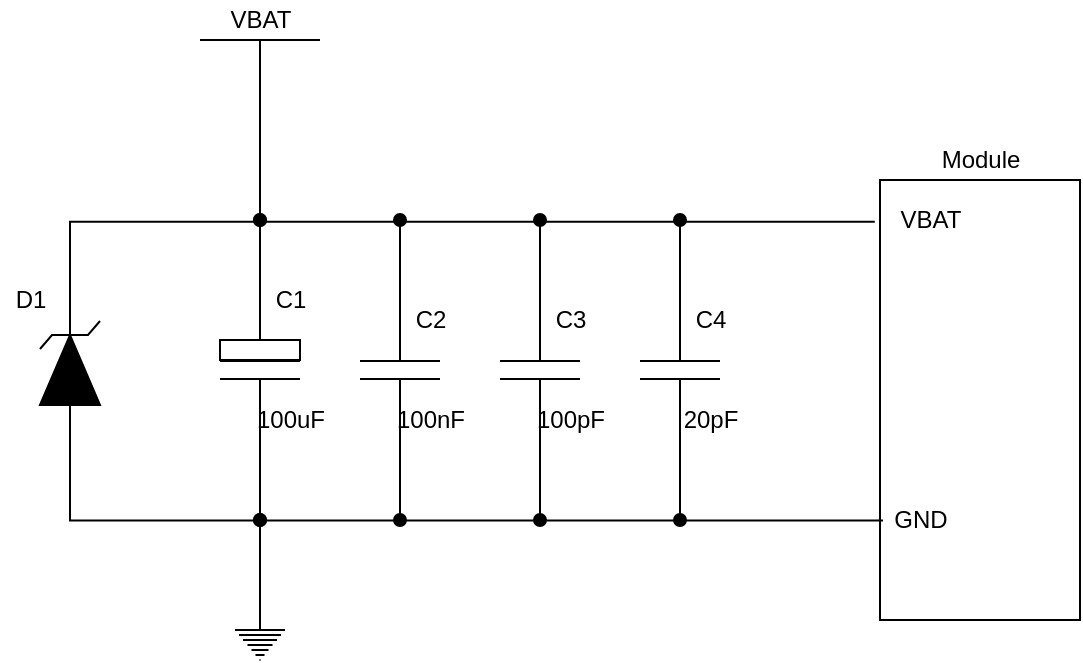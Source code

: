 <mxfile version="13.0.1" type="device" pages="3"><diagram name="Page-1" id="7e0a89b8-554c-2b80-1dc8-d5c74ca68de4"><mxGraphModel dx="1178" dy="620" grid="1" gridSize="10" guides="1" tooltips="1" connect="1" arrows="1" fold="1" page="1" pageScale="1" pageWidth="1100" pageHeight="850" background="#ffffff" math="0" shadow="0"><root><mxCell id="0"/><mxCell id="1" parent="0"/><mxCell id="-nht6atcK88t0RKvXOEn-32" style="edgeStyle=orthogonalEdgeStyle;rounded=0;orthogonalLoop=1;jettySize=auto;html=1;exitX=1;exitY=0.5;exitDx=0;exitDy=0;exitPerimeter=0;endArrow=oval;endFill=1;" parent="1" source="-nht6atcK88t0RKvXOEn-11" edge="1"><mxGeometry relative="1" as="geometry"><mxPoint x="310" y="550" as="targetPoint"/></mxGeometry></mxCell><mxCell id="-nht6atcK88t0RKvXOEn-39" style="edgeStyle=orthogonalEdgeStyle;rounded=0;orthogonalLoop=1;jettySize=auto;html=1;exitX=0;exitY=0.5;exitDx=0;exitDy=0;exitPerimeter=0;endArrow=oval;endFill=1;" parent="1" source="-nht6atcK88t0RKvXOEn-11" edge="1"><mxGeometry relative="1" as="geometry"><mxPoint x="310" y="400" as="targetPoint"/></mxGeometry></mxCell><mxCell id="-nht6atcK88t0RKvXOEn-11" value="" style="pointerEvents=1;verticalLabelPosition=bottom;shadow=0;dashed=0;align=center;html=1;verticalAlign=top;shape=mxgraph.electrical.capacitors.capacitor_1;direction=south;" parent="1" vertex="1"><mxGeometry x="290" y="430" width="40" height="90" as="geometry"/></mxCell><mxCell id="-nht6atcK88t0RKvXOEn-17" value="" style="rounded=0;whiteSpace=wrap;html=1;" parent="1" vertex="1"><mxGeometry x="290" y="460" width="40" height="10" as="geometry"/></mxCell><mxCell id="-nht6atcK88t0RKvXOEn-33" style="edgeStyle=orthogonalEdgeStyle;rounded=0;orthogonalLoop=1;jettySize=auto;html=1;exitX=1;exitY=0.5;exitDx=0;exitDy=0;exitPerimeter=0;endArrow=oval;endFill=1;" parent="1" source="-nht6atcK88t0RKvXOEn-18" edge="1"><mxGeometry relative="1" as="geometry"><mxPoint x="380" y="550" as="targetPoint"/></mxGeometry></mxCell><mxCell id="-nht6atcK88t0RKvXOEn-40" style="edgeStyle=orthogonalEdgeStyle;rounded=0;orthogonalLoop=1;jettySize=auto;html=1;exitX=0;exitY=0.5;exitDx=0;exitDy=0;exitPerimeter=0;endArrow=oval;endFill=1;" parent="1" source="-nht6atcK88t0RKvXOEn-18" edge="1"><mxGeometry relative="1" as="geometry"><mxPoint x="380" y="400" as="targetPoint"/></mxGeometry></mxCell><mxCell id="-nht6atcK88t0RKvXOEn-18" value="" style="pointerEvents=1;verticalLabelPosition=bottom;shadow=0;dashed=0;align=center;html=1;verticalAlign=top;shape=mxgraph.electrical.capacitors.capacitor_1;direction=south;" parent="1" vertex="1"><mxGeometry x="360" y="430" width="40" height="90" as="geometry"/></mxCell><mxCell id="-nht6atcK88t0RKvXOEn-34" style="edgeStyle=orthogonalEdgeStyle;rounded=0;orthogonalLoop=1;jettySize=auto;html=1;exitX=1;exitY=0.5;exitDx=0;exitDy=0;exitPerimeter=0;endArrow=oval;endFill=1;" parent="1" source="-nht6atcK88t0RKvXOEn-19" edge="1"><mxGeometry relative="1" as="geometry"><mxPoint x="450" y="550" as="targetPoint"/></mxGeometry></mxCell><mxCell id="-nht6atcK88t0RKvXOEn-41" style="edgeStyle=orthogonalEdgeStyle;rounded=0;orthogonalLoop=1;jettySize=auto;html=1;exitX=0;exitY=0.5;exitDx=0;exitDy=0;exitPerimeter=0;endArrow=oval;endFill=1;" parent="1" source="-nht6atcK88t0RKvXOEn-19" edge="1"><mxGeometry relative="1" as="geometry"><mxPoint x="450" y="400" as="targetPoint"/></mxGeometry></mxCell><mxCell id="-nht6atcK88t0RKvXOEn-19" value="" style="pointerEvents=1;verticalLabelPosition=bottom;shadow=0;dashed=0;align=center;html=1;verticalAlign=top;shape=mxgraph.electrical.capacitors.capacitor_1;direction=south;" parent="1" vertex="1"><mxGeometry x="430" y="430" width="40" height="90" as="geometry"/></mxCell><mxCell id="-nht6atcK88t0RKvXOEn-35" style="edgeStyle=orthogonalEdgeStyle;rounded=0;orthogonalLoop=1;jettySize=auto;html=1;exitX=1;exitY=0.5;exitDx=0;exitDy=0;exitPerimeter=0;endArrow=oval;endFill=1;" parent="1" source="-nht6atcK88t0RKvXOEn-20" edge="1"><mxGeometry relative="1" as="geometry"><mxPoint x="520" y="550" as="targetPoint"/></mxGeometry></mxCell><mxCell id="-nht6atcK88t0RKvXOEn-43" style="edgeStyle=orthogonalEdgeStyle;rounded=0;orthogonalLoop=1;jettySize=auto;html=1;exitX=0;exitY=0.5;exitDx=0;exitDy=0;exitPerimeter=0;endArrow=oval;endFill=1;" parent="1" source="-nht6atcK88t0RKvXOEn-20" edge="1"><mxGeometry relative="1" as="geometry"><mxPoint x="520" y="400" as="targetPoint"/></mxGeometry></mxCell><mxCell id="-nht6atcK88t0RKvXOEn-20" value="" style="pointerEvents=1;verticalLabelPosition=bottom;shadow=0;dashed=0;align=center;html=1;verticalAlign=top;shape=mxgraph.electrical.capacitors.capacitor_1;direction=south;" parent="1" vertex="1"><mxGeometry x="500" y="430" width="40" height="90" as="geometry"/></mxCell><mxCell id="-nht6atcK88t0RKvXOEn-21" value="" style="rounded=0;whiteSpace=wrap;html=1;" parent="1" vertex="1"><mxGeometry x="620" y="380" width="100" height="220" as="geometry"/></mxCell><mxCell id="-nht6atcK88t0RKvXOEn-30" style="edgeStyle=orthogonalEdgeStyle;rounded=0;orthogonalLoop=1;jettySize=auto;html=1;exitX=0;exitY=0.5;exitDx=0;exitDy=0;exitPerimeter=0;entryX=0.015;entryY=0.774;entryDx=0;entryDy=0;endArrow=none;endFill=0;entryPerimeter=0;" parent="1" source="-nht6atcK88t0RKvXOEn-22" target="-nht6atcK88t0RKvXOEn-21" edge="1"><mxGeometry relative="1" as="geometry"/></mxCell><mxCell id="-nht6atcK88t0RKvXOEn-42" style="edgeStyle=orthogonalEdgeStyle;rounded=0;orthogonalLoop=1;jettySize=auto;html=1;exitX=1;exitY=0.5;exitDx=0;exitDy=0;exitPerimeter=0;entryX=-0.026;entryY=0.095;entryDx=0;entryDy=0;entryPerimeter=0;endArrow=none;endFill=0;" parent="1" source="-nht6atcK88t0RKvXOEn-22" target="-nht6atcK88t0RKvXOEn-21" edge="1"><mxGeometry relative="1" as="geometry"><Array as="points"><mxPoint x="215" y="401"/></Array></mxGeometry></mxCell><mxCell id="-nht6atcK88t0RKvXOEn-22" value="" style="pointerEvents=1;fillColor=#000000;verticalLabelPosition=bottom;shadow=0;dashed=0;align=center;html=1;verticalAlign=top;shape=mxgraph.electrical.diodes.zener_diode_3;direction=north;" parent="1" vertex="1"><mxGeometry x="200" y="440" width="30" height="70" as="geometry"/></mxCell><mxCell id="-nht6atcK88t0RKvXOEn-37" style="edgeStyle=orthogonalEdgeStyle;rounded=0;orthogonalLoop=1;jettySize=auto;html=1;exitX=0.5;exitY=0;exitDx=0;exitDy=0;exitPerimeter=0;endArrow=oval;endFill=1;" parent="1" source="-nht6atcK88t0RKvXOEn-23" edge="1"><mxGeometry relative="1" as="geometry"><mxPoint x="310" y="550" as="targetPoint"/></mxGeometry></mxCell><mxCell id="-nht6atcK88t0RKvXOEn-23" value="" style="pointerEvents=1;verticalLabelPosition=bottom;shadow=0;dashed=0;align=center;html=1;verticalAlign=top;shape=mxgraph.electrical.signal_sources.protective_earth;" parent="1" vertex="1"><mxGeometry x="297.5" y="600" width="25" height="20" as="geometry"/></mxCell><mxCell id="-nht6atcK88t0RKvXOEn-44" value="Module" style="text;html=1;align=center;verticalAlign=middle;resizable=0;points=[];autosize=1;" parent="1" vertex="1"><mxGeometry x="645" y="360" width="50" height="20" as="geometry"/></mxCell><mxCell id="-nht6atcK88t0RKvXOEn-45" value="VBAT" style="text;html=1;align=center;verticalAlign=middle;resizable=0;points=[];autosize=1;" parent="1" vertex="1"><mxGeometry x="620" y="390" width="50" height="20" as="geometry"/></mxCell><mxCell id="-nht6atcK88t0RKvXOEn-46" value="GND" style="text;html=1;align=center;verticalAlign=middle;resizable=0;points=[];autosize=1;" parent="1" vertex="1"><mxGeometry x="620" y="540" width="40" height="20" as="geometry"/></mxCell><mxCell id="-nht6atcK88t0RKvXOEn-47" value="C4" style="text;html=1;align=center;verticalAlign=middle;resizable=0;points=[];autosize=1;" parent="1" vertex="1"><mxGeometry x="520" y="440" width="30" height="20" as="geometry"/></mxCell><mxCell id="-nht6atcK88t0RKvXOEn-48" value="C3" style="text;html=1;align=center;verticalAlign=middle;resizable=0;points=[];autosize=1;" parent="1" vertex="1"><mxGeometry x="450" y="440" width="30" height="20" as="geometry"/></mxCell><mxCell id="-nht6atcK88t0RKvXOEn-49" value="C2" style="text;html=1;align=center;verticalAlign=middle;resizable=0;points=[];autosize=1;" parent="1" vertex="1"><mxGeometry x="380" y="440" width="30" height="20" as="geometry"/></mxCell><mxCell id="-nht6atcK88t0RKvXOEn-50" value="C1" style="text;html=1;align=center;verticalAlign=middle;resizable=0;points=[];autosize=1;" parent="1" vertex="1"><mxGeometry x="310" y="430" width="30" height="20" as="geometry"/></mxCell><mxCell id="-nht6atcK88t0RKvXOEn-51" value="D1" style="text;html=1;align=center;verticalAlign=middle;resizable=0;points=[];autosize=1;" parent="1" vertex="1"><mxGeometry x="180" y="430" width="30" height="20" as="geometry"/></mxCell><mxCell id="-nht6atcK88t0RKvXOEn-52" value="100uF" style="text;html=1;align=center;verticalAlign=middle;resizable=0;points=[];autosize=1;" parent="1" vertex="1"><mxGeometry x="300" y="490" width="50" height="20" as="geometry"/></mxCell><mxCell id="-nht6atcK88t0RKvXOEn-53" value="100nF" style="text;html=1;align=center;verticalAlign=middle;resizable=0;points=[];autosize=1;" parent="1" vertex="1"><mxGeometry x="370" y="490" width="50" height="20" as="geometry"/></mxCell><mxCell id="-nht6atcK88t0RKvXOEn-54" value="100pF" style="text;html=1;align=center;verticalAlign=middle;resizable=0;points=[];autosize=1;" parent="1" vertex="1"><mxGeometry x="440" y="490" width="50" height="20" as="geometry"/></mxCell><mxCell id="-nht6atcK88t0RKvXOEn-55" value="20pF" style="text;html=1;align=center;verticalAlign=middle;resizable=0;points=[];autosize=1;" parent="1" vertex="1"><mxGeometry x="515" y="490" width="40" height="20" as="geometry"/></mxCell><mxCell id="-nht6atcK88t0RKvXOEn-57" style="edgeStyle=orthogonalEdgeStyle;rounded=0;orthogonalLoop=1;jettySize=auto;html=1;exitX=0.5;exitY=1;exitDx=0;exitDy=0;exitPerimeter=0;endArrow=oval;endFill=1;" parent="1" source="-nht6atcK88t0RKvXOEn-56" edge="1"><mxGeometry relative="1" as="geometry"><mxPoint x="310" y="400" as="targetPoint"/></mxGeometry></mxCell><mxCell id="-nht6atcK88t0RKvXOEn-56" value="&lt;div&gt;&lt;br&gt;&lt;/div&gt;&lt;div&gt;&lt;br&gt;&lt;/div&gt;" style="pointerEvents=1;verticalLabelPosition=bottom;shadow=0;dashed=0;align=center;html=1;verticalAlign=top;shape=mxgraph.electrical.signal_sources.vss2;fontSize=24;flipV=1;direction=west;" parent="1" vertex="1"><mxGeometry x="280" y="310" width="60" height="40" as="geometry"/></mxCell><mxCell id="-nht6atcK88t0RKvXOEn-58" value="VBAT" style="text;html=1;align=center;verticalAlign=middle;resizable=0;points=[];autosize=1;" parent="1" vertex="1"><mxGeometry x="285" y="290" width="50" height="20" as="geometry"/></mxCell></root></mxGraphModel></diagram><diagram id="JiBYZqUHl2VfIxqjX2a8" name="第 2 页"><mxGraphModel dx="982" dy="517" grid="1" gridSize="10" guides="1" tooltips="1" connect="1" arrows="1" fold="1" page="1" pageScale="1" pageWidth="1920" pageHeight="1200" math="0" shadow="0"><root><mxCell id="AA_MvS9tIsekVleGW2rN-0"/><mxCell id="AA_MvS9tIsekVleGW2rN-1" parent="AA_MvS9tIsekVleGW2rN-0"/><mxCell id="fXtLCvExUOCrWqk7DijV-0" value="&lt;font style=&quot;font-size: 21px&quot;&gt;Module&lt;/font&gt;" style="rounded=0;whiteSpace=wrap;html=1;" vertex="1" parent="AA_MvS9tIsekVleGW2rN-1"><mxGeometry x="220" y="370" width="190" height="350" as="geometry"/></mxCell><mxCell id="fXtLCvExUOCrWqk7DijV-6" style="edgeStyle=orthogonalEdgeStyle;rounded=0;orthogonalLoop=1;jettySize=auto;html=1;entryX=0;entryY=0.5;entryDx=0;entryDy=0;entryPerimeter=0;endArrow=none;endFill=0;endSize=5;" edge="1" parent="AA_MvS9tIsekVleGW2rN-1" source="fXtLCvExUOCrWqk7DijV-1" target="fXtLCvExUOCrWqk7DijV-2"><mxGeometry relative="1" as="geometry"/></mxCell><mxCell id="fXtLCvExUOCrWqk7DijV-1" value="&lt;font style=&quot;font-size: 21px&quot;&gt;RF_ANT&lt;/font&gt;" style="text;html=1;align=center;verticalAlign=middle;resizable=0;points=[];autosize=1;" vertex="1" parent="AA_MvS9tIsekVleGW2rN-1"><mxGeometry x="310" y="410" width="100" height="20" as="geometry"/></mxCell><mxCell id="fXtLCvExUOCrWqk7DijV-9" style="edgeStyle=orthogonalEdgeStyle;rounded=0;orthogonalLoop=1;jettySize=auto;html=1;exitX=1;exitY=0.5;exitDx=0;exitDy=0;exitPerimeter=0;entryX=0.5;entryY=1;entryDx=0;entryDy=0;entryPerimeter=0;endArrow=none;endFill=0;endSize=6;" edge="1" parent="AA_MvS9tIsekVleGW2rN-1" source="fXtLCvExUOCrWqk7DijV-2" target="fXtLCvExUOCrWqk7DijV-8"><mxGeometry relative="1" as="geometry"/></mxCell><mxCell id="fXtLCvExUOCrWqk7DijV-2" value="" style="pointerEvents=1;verticalLabelPosition=bottom;shadow=0;dashed=0;align=center;html=1;verticalAlign=top;shape=mxgraph.electrical.resistors.resistor_1;" vertex="1" parent="AA_MvS9tIsekVleGW2rN-1"><mxGeometry x="680" y="410" width="100" height="20" as="geometry"/></mxCell><mxCell id="fXtLCvExUOCrWqk7DijV-7" style="edgeStyle=orthogonalEdgeStyle;rounded=0;orthogonalLoop=1;jettySize=auto;html=1;exitX=0;exitY=0.5;exitDx=0;exitDy=0;exitPerimeter=0;endArrow=oval;endFill=1;endSize=6;" edge="1" parent="AA_MvS9tIsekVleGW2rN-1" source="fXtLCvExUOCrWqk7DijV-3"><mxGeometry relative="1" as="geometry"><mxPoint x="550" y="420" as="targetPoint"/></mxGeometry></mxCell><mxCell id="fXtLCvExUOCrWqk7DijV-3" value="" style="pointerEvents=1;verticalLabelPosition=bottom;shadow=0;dashed=0;align=center;html=1;verticalAlign=top;shape=mxgraph.electrical.capacitors.capacitor_1;direction=south;" vertex="1" parent="AA_MvS9tIsekVleGW2rN-1"><mxGeometry x="520" y="470" width="60" height="100" as="geometry"/></mxCell><mxCell id="fXtLCvExUOCrWqk7DijV-10" style="edgeStyle=orthogonalEdgeStyle;rounded=0;orthogonalLoop=1;jettySize=auto;html=1;exitX=0;exitY=0.5;exitDx=0;exitDy=0;exitPerimeter=0;endArrow=oval;endFill=1;endSize=6;" edge="1" parent="AA_MvS9tIsekVleGW2rN-1" source="fXtLCvExUOCrWqk7DijV-4"><mxGeometry relative="1" as="geometry"><mxPoint x="899.905" y="420" as="targetPoint"/></mxGeometry></mxCell><mxCell id="fXtLCvExUOCrWqk7DijV-4" value="" style="pointerEvents=1;verticalLabelPosition=bottom;shadow=0;dashed=0;align=center;html=1;verticalAlign=top;shape=mxgraph.electrical.capacitors.capacitor_1;direction=south;" vertex="1" parent="AA_MvS9tIsekVleGW2rN-1"><mxGeometry x="870" y="470" width="60" height="100" as="geometry"/></mxCell><mxCell id="fXtLCvExUOCrWqk7DijV-8" value="" style="verticalLabelPosition=bottom;shadow=0;dashed=0;align=center;html=1;verticalAlign=top;shape=mxgraph.electrical.radio.aerial_-_antenna_1;" vertex="1" parent="AA_MvS9tIsekVleGW2rN-1"><mxGeometry x="1020" y="270" width="80" height="100" as="geometry"/></mxCell><mxCell id="fXtLCvExUOCrWqk7DijV-13" style="edgeStyle=orthogonalEdgeStyle;rounded=0;orthogonalLoop=1;jettySize=auto;html=1;exitX=0.5;exitY=0;exitDx=0;exitDy=0;exitPerimeter=0;entryX=1;entryY=0.5;entryDx=0;entryDy=0;entryPerimeter=0;endArrow=none;endFill=0;endSize=6;" edge="1" parent="AA_MvS9tIsekVleGW2rN-1" source="fXtLCvExUOCrWqk7DijV-11" target="fXtLCvExUOCrWqk7DijV-3"><mxGeometry relative="1" as="geometry"/></mxCell><mxCell id="fXtLCvExUOCrWqk7DijV-11" value="" style="pointerEvents=1;verticalLabelPosition=bottom;shadow=0;dashed=0;align=center;html=1;verticalAlign=top;shape=mxgraph.electrical.signal_sources.protective_earth;" vertex="1" parent="AA_MvS9tIsekVleGW2rN-1"><mxGeometry x="537.5" y="630" width="25" height="20" as="geometry"/></mxCell><mxCell id="fXtLCvExUOCrWqk7DijV-14" style="edgeStyle=orthogonalEdgeStyle;rounded=0;orthogonalLoop=1;jettySize=auto;html=1;exitX=0.5;exitY=0;exitDx=0;exitDy=0;exitPerimeter=0;entryX=1;entryY=0.5;entryDx=0;entryDy=0;entryPerimeter=0;endArrow=none;endFill=0;endSize=6;" edge="1" parent="AA_MvS9tIsekVleGW2rN-1" source="fXtLCvExUOCrWqk7DijV-12" target="fXtLCvExUOCrWqk7DijV-4"><mxGeometry relative="1" as="geometry"/></mxCell><mxCell id="fXtLCvExUOCrWqk7DijV-12" value="" style="pointerEvents=1;verticalLabelPosition=bottom;shadow=0;dashed=0;align=center;html=1;verticalAlign=top;shape=mxgraph.electrical.signal_sources.protective_earth;" vertex="1" parent="AA_MvS9tIsekVleGW2rN-1"><mxGeometry x="887.5" y="630" width="25" height="20" as="geometry"/></mxCell><mxCell id="fXtLCvExUOCrWqk7DijV-15" value="&lt;font style=&quot;font-size: 17px&quot;&gt;C1&lt;/font&gt;" style="text;html=1;align=center;verticalAlign=middle;resizable=0;points=[];autosize=1;" vertex="1" parent="AA_MvS9tIsekVleGW2rN-1"><mxGeometry x="550" y="491" width="40" height="20" as="geometry"/></mxCell><mxCell id="fXtLCvExUOCrWqk7DijV-16" value="&lt;font style=&quot;font-size: 17px&quot;&gt;C2&lt;/font&gt;" style="text;html=1;align=center;verticalAlign=middle;resizable=0;points=[];autosize=1;" vertex="1" parent="AA_MvS9tIsekVleGW2rN-1"><mxGeometry x="900" y="491" width="40" height="20" as="geometry"/></mxCell><mxCell id="fXtLCvExUOCrWqk7DijV-17" value="&lt;font style=&quot;font-size: 21px&quot;&gt;R1&lt;/font&gt;" style="text;html=1;align=center;verticalAlign=middle;resizable=0;points=[];autosize=1;" vertex="1" parent="AA_MvS9tIsekVleGW2rN-1"><mxGeometry x="710" y="380" width="40" height="20" as="geometry"/></mxCell></root></mxGraphModel></diagram><diagram id="clNl_Usp6AxbOD-i8I1B" name="第 3 页"><mxGraphModel dx="2062" dy="1120" grid="1" gridSize="10" guides="1" tooltips="1" connect="1" arrows="1" fold="1" page="1" pageScale="1" pageWidth="1920" pageHeight="1200" math="0" shadow="0"><root><mxCell id="cnzqDa5E96_Pq7a4TCQj-0"/><mxCell id="cnzqDa5E96_Pq7a4TCQj-1" parent="cnzqDa5E96_Pq7a4TCQj-0"/><mxCell id="_hYvWA4gfHY-aXkjFf21-1" value="" style="rounded=0;whiteSpace=wrap;html=1;" vertex="1" parent="cnzqDa5E96_Pq7a4TCQj-1"><mxGeometry x="410" y="410" width="120" height="230" as="geometry"/></mxCell><mxCell id="_hYvWA4gfHY-aXkjFf21-59" style="edgeStyle=orthogonalEdgeStyle;rounded=0;orthogonalLoop=1;jettySize=auto;html=1;entryX=0;entryY=0.5;entryDx=0;entryDy=0;entryPerimeter=0;endArrow=none;endFill=0;endSize=6;" edge="1" parent="cnzqDa5E96_Pq7a4TCQj-1" source="_hYvWA4gfHY-aXkjFf21-7" target="_hYvWA4gfHY-aXkjFf21-19"><mxGeometry relative="1" as="geometry"/></mxCell><mxCell id="_hYvWA4gfHY-aXkjFf21-7" value="&lt;div&gt;USIM_DATA&lt;/div&gt;" style="text;html=1;align=center;verticalAlign=middle;resizable=0;points=[];autosize=1;" vertex="1" parent="cnzqDa5E96_Pq7a4TCQj-1"><mxGeometry x="450" y="590" width="80" height="20" as="geometry"/></mxCell><mxCell id="_hYvWA4gfHY-aXkjFf21-54" style="edgeStyle=orthogonalEdgeStyle;rounded=0;orthogonalLoop=1;jettySize=auto;html=1;entryX=0;entryY=0.5;entryDx=0;entryDy=0;entryPerimeter=0;endArrow=none;endFill=0;endSize=6;" edge="1" parent="cnzqDa5E96_Pq7a4TCQj-1" source="_hYvWA4gfHY-aXkjFf21-11" target="_hYvWA4gfHY-aXkjFf21-16"><mxGeometry relative="1" as="geometry"/></mxCell><mxCell id="_hYvWA4gfHY-aXkjFf21-11" value="USIM_RST" style="text;html=1;align=center;verticalAlign=middle;resizable=0;points=[];autosize=1;" vertex="1" parent="cnzqDa5E96_Pq7a4TCQj-1"><mxGeometry x="450" y="500" width="80" height="20" as="geometry"/></mxCell><mxCell id="_hYvWA4gfHY-aXkjFf21-52" style="edgeStyle=orthogonalEdgeStyle;rounded=0;orthogonalLoop=1;jettySize=auto;html=1;endArrow=none;endFill=0;endSize=6;" edge="1" parent="cnzqDa5E96_Pq7a4TCQj-1" source="_hYvWA4gfHY-aXkjFf21-13" target="_hYvWA4gfHY-aXkjFf21-45"><mxGeometry relative="1" as="geometry"/></mxCell><mxCell id="_hYvWA4gfHY-aXkjFf21-13" value="USIM_VDD" style="text;html=1;align=center;verticalAlign=middle;resizable=0;points=[];autosize=1;" vertex="1" parent="cnzqDa5E96_Pq7a4TCQj-1"><mxGeometry x="450" y="460" width="80" height="20" as="geometry"/></mxCell><mxCell id="_hYvWA4gfHY-aXkjFf21-51" style="edgeStyle=orthogonalEdgeStyle;rounded=0;orthogonalLoop=1;jettySize=auto;html=1;endArrow=none;endFill=0;endSize=6;" edge="1" parent="cnzqDa5E96_Pq7a4TCQj-1" source="_hYvWA4gfHY-aXkjFf21-14" target="_hYvWA4gfHY-aXkjFf21-48"><mxGeometry relative="1" as="geometry"/></mxCell><mxCell id="_hYvWA4gfHY-aXkjFf21-14" value="USIM_GND" style="text;html=1;align=center;verticalAlign=middle;resizable=0;points=[];autosize=1;" vertex="1" parent="cnzqDa5E96_Pq7a4TCQj-1"><mxGeometry x="450" y="420" width="80" height="20" as="geometry"/></mxCell><mxCell id="_hYvWA4gfHY-aXkjFf21-60" style="edgeStyle=orthogonalEdgeStyle;rounded=0;orthogonalLoop=1;jettySize=auto;html=1;entryX=0;entryY=0.5;entryDx=0;entryDy=0;entryPerimeter=0;endArrow=none;endFill=0;endSize=6;" edge="1" parent="cnzqDa5E96_Pq7a4TCQj-1" source="_hYvWA4gfHY-aXkjFf21-15" target="_hYvWA4gfHY-aXkjFf21-18"><mxGeometry relative="1" as="geometry"/></mxCell><mxCell id="_hYvWA4gfHY-aXkjFf21-15" value="USIM_CLK" style="text;html=1;align=center;verticalAlign=middle;resizable=0;points=[];autosize=1;" vertex="1" parent="cnzqDa5E96_Pq7a4TCQj-1"><mxGeometry x="450" y="540" width="80" height="20" as="geometry"/></mxCell><mxCell id="_hYvWA4gfHY-aXkjFf21-55" style="edgeStyle=orthogonalEdgeStyle;rounded=0;orthogonalLoop=1;jettySize=auto;html=1;exitX=1;exitY=0.5;exitDx=0;exitDy=0;exitPerimeter=0;endArrow=none;endFill=0;endSize=6;" edge="1" parent="cnzqDa5E96_Pq7a4TCQj-1" source="_hYvWA4gfHY-aXkjFf21-16" target="_hYvWA4gfHY-aXkjFf21-46"><mxGeometry relative="1" as="geometry"/></mxCell><mxCell id="_hYvWA4gfHY-aXkjFf21-16" value="" style="pointerEvents=1;verticalLabelPosition=bottom;shadow=0;dashed=0;align=center;html=1;verticalAlign=top;shape=mxgraph.electrical.resistors.resistor_1;" vertex="1" parent="cnzqDa5E96_Pq7a4TCQj-1"><mxGeometry x="650" y="502.5" width="60" height="15" as="geometry"/></mxCell><mxCell id="_hYvWA4gfHY-aXkjFf21-58" style="edgeStyle=orthogonalEdgeStyle;rounded=0;orthogonalLoop=1;jettySize=auto;html=1;endArrow=none;endFill=0;endSize=6;" edge="1" parent="cnzqDa5E96_Pq7a4TCQj-1" source="_hYvWA4gfHY-aXkjFf21-18" target="_hYvWA4gfHY-aXkjFf21-47"><mxGeometry relative="1" as="geometry"/></mxCell><mxCell id="_hYvWA4gfHY-aXkjFf21-18" value="" style="pointerEvents=1;verticalLabelPosition=bottom;shadow=0;dashed=0;align=center;html=1;verticalAlign=top;shape=mxgraph.electrical.resistors.resistor_1;" vertex="1" parent="cnzqDa5E96_Pq7a4TCQj-1"><mxGeometry x="650" y="542.5" width="60" height="15" as="geometry"/></mxCell><mxCell id="_hYvWA4gfHY-aXkjFf21-61" style="edgeStyle=orthogonalEdgeStyle;rounded=0;orthogonalLoop=1;jettySize=auto;html=1;endArrow=none;endFill=0;endSize=6;" edge="1" parent="cnzqDa5E96_Pq7a4TCQj-1" source="_hYvWA4gfHY-aXkjFf21-19" target="_hYvWA4gfHY-aXkjFf21-50"><mxGeometry relative="1" as="geometry"/></mxCell><mxCell id="_hYvWA4gfHY-aXkjFf21-19" value="" style="pointerEvents=1;verticalLabelPosition=bottom;shadow=0;dashed=0;align=center;html=1;verticalAlign=top;shape=mxgraph.electrical.resistors.resistor_1;" vertex="1" parent="cnzqDa5E96_Pq7a4TCQj-1"><mxGeometry x="650" y="593" width="60" height="15" as="geometry"/></mxCell><mxCell id="_hYvWA4gfHY-aXkjFf21-62" style="edgeStyle=orthogonalEdgeStyle;rounded=0;orthogonalLoop=1;jettySize=auto;html=1;exitX=0;exitY=0.5;exitDx=0;exitDy=0;exitPerimeter=0;endArrow=oval;endFill=1;endSize=6;" edge="1" parent="cnzqDa5E96_Pq7a4TCQj-1" source="_hYvWA4gfHY-aXkjFf21-27"><mxGeometry relative="1" as="geometry"><mxPoint x="750" y="600" as="targetPoint"/><Array as="points"><mxPoint x="750" y="610"/><mxPoint x="750" y="610"/></Array></mxGeometry></mxCell><mxCell id="_hYvWA4gfHY-aXkjFf21-27" value="" style="pointerEvents=1;verticalLabelPosition=bottom;shadow=0;dashed=0;align=center;html=1;verticalAlign=top;shape=mxgraph.electrical.capacitors.capacitor_1;direction=south;" vertex="1" parent="cnzqDa5E96_Pq7a4TCQj-1"><mxGeometry x="740" y="640" width="20" height="40" as="geometry"/></mxCell><mxCell id="_hYvWA4gfHY-aXkjFf21-63" style="edgeStyle=orthogonalEdgeStyle;rounded=0;orthogonalLoop=1;jettySize=auto;html=1;exitX=0.15;exitY=0.5;exitDx=0;exitDy=0;exitPerimeter=0;endArrow=oval;endFill=1;endSize=6;" edge="1" parent="cnzqDa5E96_Pq7a4TCQj-1" source="_hYvWA4gfHY-aXkjFf21-28"><mxGeometry relative="1" as="geometry"><mxPoint x="790" y="550" as="targetPoint"/><Array as="points"/></mxGeometry></mxCell><mxCell id="_hYvWA4gfHY-aXkjFf21-28" value="" style="pointerEvents=1;verticalLabelPosition=bottom;shadow=0;dashed=0;align=center;html=1;verticalAlign=top;shape=mxgraph.electrical.capacitors.capacitor_1;direction=south;" vertex="1" parent="cnzqDa5E96_Pq7a4TCQj-1"><mxGeometry x="780" y="640" width="20" height="40" as="geometry"/></mxCell><mxCell id="_hYvWA4gfHY-aXkjFf21-64" style="edgeStyle=orthogonalEdgeStyle;rounded=0;orthogonalLoop=1;jettySize=auto;html=1;exitX=0;exitY=0.5;exitDx=0;exitDy=0;exitPerimeter=0;endArrow=oval;endFill=1;endSize=6;" edge="1" parent="cnzqDa5E96_Pq7a4TCQj-1" source="_hYvWA4gfHY-aXkjFf21-29"><mxGeometry relative="1" as="geometry"><mxPoint x="830" y="510" as="targetPoint"/></mxGeometry></mxCell><mxCell id="_hYvWA4gfHY-aXkjFf21-29" value="" style="pointerEvents=1;verticalLabelPosition=bottom;shadow=0;dashed=0;align=center;html=1;verticalAlign=top;shape=mxgraph.electrical.capacitors.capacitor_1;direction=south;" vertex="1" parent="cnzqDa5E96_Pq7a4TCQj-1"><mxGeometry x="820" y="640" width="20" height="40" as="geometry"/></mxCell><mxCell id="_hYvWA4gfHY-aXkjFf21-31" value="" style="rounded=0;whiteSpace=wrap;html=1;" vertex="1" parent="cnzqDa5E96_Pq7a4TCQj-1"><mxGeometry x="870" y="632.5" width="60" height="55" as="geometry"/></mxCell><mxCell id="_hYvWA4gfHY-aXkjFf21-33" value="" style="pointerEvents=1;fillColor=#000000;verticalLabelPosition=bottom;shadow=0;dashed=0;align=center;html=1;verticalAlign=top;shape=mxgraph.electrical.diodes.zener_diode_3;direction=north;" vertex="1" parent="cnzqDa5E96_Pq7a4TCQj-1"><mxGeometry x="890" y="635" width="20" height="40" as="geometry"/></mxCell><mxCell id="_hYvWA4gfHY-aXkjFf21-34" value="" style="pointerEvents=1;verticalLabelPosition=bottom;shadow=0;dashed=0;align=center;html=1;verticalAlign=top;shape=mxgraph.electrical.capacitors.capacitor_1;direction=south;" vertex="1" parent="cnzqDa5E96_Pq7a4TCQj-1"><mxGeometry x="890" y="430" width="20" height="40" as="geometry"/></mxCell><mxCell id="_hYvWA4gfHY-aXkjFf21-40" style="edgeStyle=orthogonalEdgeStyle;rounded=0;orthogonalLoop=1;jettySize=auto;html=1;exitX=0.5;exitY=0;exitDx=0;exitDy=0;exitPerimeter=0;entryX=0;entryY=0.5;entryDx=0;entryDy=0;entryPerimeter=0;endArrow=none;endFill=0;endSize=6;" edge="1" parent="cnzqDa5E96_Pq7a4TCQj-1" source="_hYvWA4gfHY-aXkjFf21-35" target="_hYvWA4gfHY-aXkjFf21-33"><mxGeometry relative="1" as="geometry"/></mxCell><mxCell id="_hYvWA4gfHY-aXkjFf21-35" value="" style="pointerEvents=1;verticalLabelPosition=bottom;shadow=0;dashed=0;align=center;html=1;verticalAlign=top;shape=mxgraph.electrical.signal_sources.protective_earth;" vertex="1" parent="cnzqDa5E96_Pq7a4TCQj-1"><mxGeometry x="887.5" y="710" width="25" height="20" as="geometry"/></mxCell><mxCell id="_hYvWA4gfHY-aXkjFf21-41" style="edgeStyle=orthogonalEdgeStyle;rounded=0;orthogonalLoop=1;jettySize=auto;html=1;exitX=0.5;exitY=0;exitDx=0;exitDy=0;exitPerimeter=0;entryX=1;entryY=0.5;entryDx=0;entryDy=0;entryPerimeter=0;endArrow=none;endFill=0;endSize=6;" edge="1" parent="cnzqDa5E96_Pq7a4TCQj-1" source="_hYvWA4gfHY-aXkjFf21-36" target="_hYvWA4gfHY-aXkjFf21-29"><mxGeometry relative="1" as="geometry"/></mxCell><mxCell id="_hYvWA4gfHY-aXkjFf21-36" value="" style="pointerEvents=1;verticalLabelPosition=bottom;shadow=0;dashed=0;align=center;html=1;verticalAlign=top;shape=mxgraph.electrical.signal_sources.protective_earth;" vertex="1" parent="cnzqDa5E96_Pq7a4TCQj-1"><mxGeometry x="817.5" y="710" width="25" height="20" as="geometry"/></mxCell><mxCell id="_hYvWA4gfHY-aXkjFf21-42" style="edgeStyle=orthogonalEdgeStyle;rounded=0;orthogonalLoop=1;jettySize=auto;html=1;exitX=0.5;exitY=0;exitDx=0;exitDy=0;exitPerimeter=0;endArrow=none;endFill=0;endSize=6;entryX=1;entryY=0.5;entryDx=0;entryDy=0;entryPerimeter=0;" edge="1" parent="cnzqDa5E96_Pq7a4TCQj-1" source="_hYvWA4gfHY-aXkjFf21-37" target="_hYvWA4gfHY-aXkjFf21-28"><mxGeometry relative="1" as="geometry"><mxPoint x="790" y="690" as="targetPoint"/></mxGeometry></mxCell><mxCell id="_hYvWA4gfHY-aXkjFf21-37" value="" style="pointerEvents=1;verticalLabelPosition=bottom;shadow=0;dashed=0;align=center;html=1;verticalAlign=top;shape=mxgraph.electrical.signal_sources.protective_earth;" vertex="1" parent="cnzqDa5E96_Pq7a4TCQj-1"><mxGeometry x="777.5" y="710" width="25" height="20" as="geometry"/></mxCell><mxCell id="_hYvWA4gfHY-aXkjFf21-43" style="edgeStyle=orthogonalEdgeStyle;rounded=0;orthogonalLoop=1;jettySize=auto;html=1;exitX=0.5;exitY=0;exitDx=0;exitDy=0;exitPerimeter=0;entryX=1;entryY=0.5;entryDx=0;entryDy=0;entryPerimeter=0;endArrow=none;endFill=0;endSize=6;" edge="1" parent="cnzqDa5E96_Pq7a4TCQj-1" source="_hYvWA4gfHY-aXkjFf21-38" target="_hYvWA4gfHY-aXkjFf21-27"><mxGeometry relative="1" as="geometry"/></mxCell><mxCell id="_hYvWA4gfHY-aXkjFf21-38" value="" style="pointerEvents=1;verticalLabelPosition=bottom;shadow=0;dashed=0;align=center;html=1;verticalAlign=top;shape=mxgraph.electrical.signal_sources.protective_earth;" vertex="1" parent="cnzqDa5E96_Pq7a4TCQj-1"><mxGeometry x="737.5" y="710" width="25" height="20" as="geometry"/></mxCell><mxCell id="_hYvWA4gfHY-aXkjFf21-44" value="" style="rounded=0;whiteSpace=wrap;html=1;" vertex="1" parent="cnzqDa5E96_Pq7a4TCQj-1"><mxGeometry x="990" y="460" width="120" height="100" as="geometry"/></mxCell><mxCell id="_hYvWA4gfHY-aXkjFf21-45" value="VCC" style="text;html=1;align=center;verticalAlign=middle;resizable=0;points=[];autosize=1;" vertex="1" parent="cnzqDa5E96_Pq7a4TCQj-1"><mxGeometry x="990" y="460" width="40" height="20" as="geometry"/></mxCell><mxCell id="_hYvWA4gfHY-aXkjFf21-46" value="RST" style="text;html=1;align=center;verticalAlign=middle;resizable=0;points=[];autosize=1;" vertex="1" parent="cnzqDa5E96_Pq7a4TCQj-1"><mxGeometry x="990" y="500" width="40" height="20" as="geometry"/></mxCell><mxCell id="_hYvWA4gfHY-aXkjFf21-47" value="&lt;div&gt;CLK&lt;/div&gt;" style="text;html=1;align=center;verticalAlign=middle;resizable=0;points=[];autosize=1;" vertex="1" parent="cnzqDa5E96_Pq7a4TCQj-1"><mxGeometry x="990" y="540" width="40" height="20" as="geometry"/></mxCell><mxCell id="_hYvWA4gfHY-aXkjFf21-48" value="GND" style="text;html=1;align=center;verticalAlign=middle;resizable=0;points=[];autosize=1;" vertex="1" parent="cnzqDa5E96_Pq7a4TCQj-1"><mxGeometry x="1075" y="460" width="40" height="20" as="geometry"/></mxCell><mxCell id="_hYvWA4gfHY-aXkjFf21-49" value="&lt;div&gt;VPP&lt;/div&gt;" style="text;html=1;align=center;verticalAlign=middle;resizable=0;points=[];autosize=1;" vertex="1" parent="cnzqDa5E96_Pq7a4TCQj-1"><mxGeometry x="1075" y="500" width="40" height="20" as="geometry"/></mxCell><mxCell id="_hYvWA4gfHY-aXkjFf21-50" value="IO" style="text;html=1;align=center;verticalAlign=middle;resizable=0;points=[];autosize=1;" vertex="1" parent="cnzqDa5E96_Pq7a4TCQj-1"><mxGeometry x="1080" y="540" width="30" height="20" as="geometry"/></mxCell><mxCell id="_hYvWA4gfHY-aXkjFf21-65" value="" style="endArrow=circle;html=1;exitX=0.167;exitY=0;exitDx=0;exitDy=0;exitPerimeter=0;endFill=1;endSize=2;strokeWidth=1;" edge="1" parent="cnzqDa5E96_Pq7a4TCQj-1" source="_hYvWA4gfHY-aXkjFf21-31"><mxGeometry width="50" height="50" relative="1" as="geometry"><mxPoint x="730" y="610" as="sourcePoint"/><mxPoint x="880" y="600" as="targetPoint"/></mxGeometry></mxCell><mxCell id="_hYvWA4gfHY-aXkjFf21-67" value="" style="endArrow=oval;html=1;exitX=0.613;exitY=-0.007;exitDx=0;exitDy=0;exitPerimeter=0;endSize=6;endFill=1;" edge="1" parent="cnzqDa5E96_Pq7a4TCQj-1" source="_hYvWA4gfHY-aXkjFf21-31"><mxGeometry width="50" height="50" relative="1" as="geometry"><mxPoint x="900" y="628" as="sourcePoint"/><mxPoint x="907" y="510" as="targetPoint"/></mxGeometry></mxCell><mxCell id="_hYvWA4gfHY-aXkjFf21-68" value="" style="endArrow=oval;html=1;exitX=0.844;exitY=0.002;exitDx=0;exitDy=0;exitPerimeter=0;endSize=6;endFill=1;" edge="1" parent="cnzqDa5E96_Pq7a4TCQj-1" source="_hYvWA4gfHY-aXkjFf21-31"><mxGeometry width="50" height="50" relative="1" as="geometry"><mxPoint x="910" y="643.325" as="sourcePoint"/><mxPoint x="921" y="470" as="targetPoint"/></mxGeometry></mxCell><mxCell id="_hYvWA4gfHY-aXkjFf21-69" value="" style="endArrow=oval;html=1;exitX=0.395;exitY=-0.024;exitDx=0;exitDy=0;exitPerimeter=0;endSize=6;endFill=1;" edge="1" parent="cnzqDa5E96_Pq7a4TCQj-1" source="_hYvWA4gfHY-aXkjFf21-31"><mxGeometry width="50" height="50" relative="1" as="geometry"><mxPoint x="920" y="653.325" as="sourcePoint"/><mxPoint x="894" y="550" as="targetPoint"/></mxGeometry></mxCell><mxCell id="_hYvWA4gfHY-aXkjFf21-72" value="100nF" style="text;html=1;align=center;verticalAlign=middle;resizable=0;points=[];autosize=1;" vertex="1" parent="cnzqDa5E96_Pq7a4TCQj-1"><mxGeometry x="837.5" y="440" width="50" height="20" as="geometry"/></mxCell><mxCell id="_hYvWA4gfHY-aXkjFf21-73" value="22R" style="text;html=1;align=center;verticalAlign=middle;resizable=0;points=[];autosize=1;" vertex="1" parent="cnzqDa5E96_Pq7a4TCQj-1"><mxGeometry x="660" y="520" width="40" height="20" as="geometry"/></mxCell><mxCell id="_hYvWA4gfHY-aXkjFf21-76" value="22R" style="text;html=1;align=center;verticalAlign=middle;resizable=0;points=[];autosize=1;" vertex="1" parent="cnzqDa5E96_Pq7a4TCQj-1"><mxGeometry x="660" y="480" width="40" height="20" as="geometry"/></mxCell><mxCell id="_hYvWA4gfHY-aXkjFf21-77" value="22R" style="text;html=1;align=center;verticalAlign=middle;resizable=0;points=[];autosize=1;" vertex="1" parent="cnzqDa5E96_Pq7a4TCQj-1"><mxGeometry x="660" y="573" width="40" height="20" as="geometry"/></mxCell><mxCell id="_hYvWA4gfHY-aXkjFf21-78" value="33pF" style="text;html=1;align=center;verticalAlign=middle;resizable=0;points=[];autosize=1;" vertex="1" parent="cnzqDa5E96_Pq7a4TCQj-1"><mxGeometry x="750" y="660" width="40" height="20" as="geometry"/></mxCell><mxCell id="_hYvWA4gfHY-aXkjFf21-83" value="33pF" style="text;html=1;align=center;verticalAlign=middle;resizable=0;points=[];autosize=1;" vertex="1" parent="cnzqDa5E96_Pq7a4TCQj-1"><mxGeometry x="710" y="660" width="40" height="20" as="geometry"/></mxCell><mxCell id="_hYvWA4gfHY-aXkjFf21-87" value="33pF" style="text;html=1;align=center;verticalAlign=middle;resizable=0;points=[];autosize=1;" vertex="1" parent="cnzqDa5E96_Pq7a4TCQj-1"><mxGeometry x="797.5" y="660" width="40" height="20" as="geometry"/></mxCell><mxCell id="_hYvWA4gfHY-aXkjFf21-88" value="&lt;font style=&quot;font-size: 16px&quot;&gt;Module&lt;/font&gt;" style="text;html=1;align=center;verticalAlign=middle;resizable=0;points=[];autosize=1;" vertex="1" parent="cnzqDa5E96_Pq7a4TCQj-1"><mxGeometry x="340" y="505" width="70" height="20" as="geometry"/></mxCell></root></mxGraphModel></diagram></mxfile>